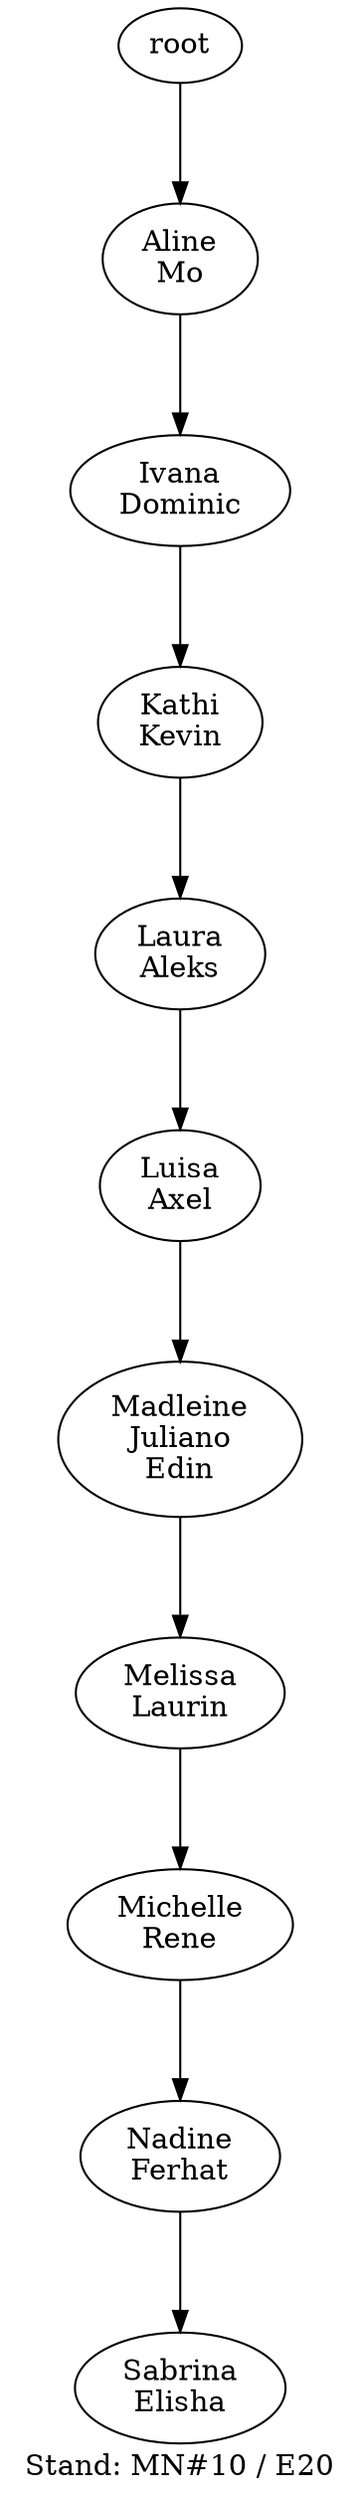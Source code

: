 digraph D { labelloc="b"; label="Stand: MN#10 / E20"; ranksep=0.8;
"root/8"[label="Aline\nMo"]
"root" -> "root/8";
"root/8/2"[label="Ivana\nDominic"]
"root/8" -> "root/8/2";
"root/8/2/6"[label="Kathi\nKevin"]
"root/8/2" -> "root/8/2/6";
"root/8/2/6/0"[label="Laura\nAleks"]
"root/8/2/6" -> "root/8/2/6/0";
"root/8/2/6/0/1"[label="Luisa\nAxel"]
"root/8/2/6/0" -> "root/8/2/6/0/1";
"root/8/2/6/0/1/5,10"[label="Madleine\nJuliano\nEdin"]
"root/8/2/6/0/1" -> "root/8/2/6/0/1/5,10";
"root/8/2/6/0/1/5,10/7"[label="Melissa\nLaurin"]
"root/8/2/6/0/1/5,10" -> "root/8/2/6/0/1/5,10/7";
"root/8/2/6/0/1/5,10/7/9"[label="Michelle\nRene"]
"root/8/2/6/0/1/5,10/7" -> "root/8/2/6/0/1/5,10/7/9";
"root/8/2/6/0/1/5,10/7/9/4"[label="Nadine\nFerhat"]
"root/8/2/6/0/1/5,10/7/9" -> "root/8/2/6/0/1/5,10/7/9/4";
"root/8/2/6/0/1/5,10/7/9/4/3"[label="Sabrina\nElisha"]
"root/8/2/6/0/1/5,10/7/9/4" -> "root/8/2/6/0/1/5,10/7/9/4/3";
}
